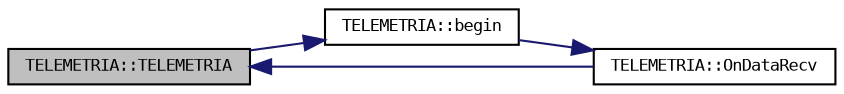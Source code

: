 digraph "TELEMETRIA::TELEMETRIA"
{
 // LATEX_PDF_SIZE
  bgcolor="transparent";
  edge [fontname="DejaVuSansMono",fontsize="8",labelfontname="DejaVuSansMono",labelfontsize="8"];
  node [fontname="DejaVuSansMono",fontsize="8",shape=record];
  rankdir="LR";
  Node1 [label="TELEMETRIA::TELEMETRIA",height=0.2,width=0.4,color="black", fillcolor="grey75", style="filled", fontcolor="black",tooltip=" "];
  Node1 -> Node2 [color="midnightblue",fontsize="8",style="solid",fontname="DejaVuSansMono"];
  Node2 [label="TELEMETRIA::begin",height=0.2,width=0.4,color="black",URL="$classTELEMETRIA.html#a780be82ef9be2da12601a0ea7d10e647",tooltip=" "];
  Node2 -> Node3 [color="midnightblue",fontsize="8",style="solid",fontname="DejaVuSansMono"];
  Node3 [label="TELEMETRIA::OnDataRecv",height=0.2,width=0.4,color="black",URL="$classTELEMETRIA.html#ace27ccd5888ebc3802a4eb22cc3fd9da",tooltip=" "];
  Node3 -> Node1 [color="midnightblue",fontsize="8",style="solid",fontname="DejaVuSansMono"];
}
